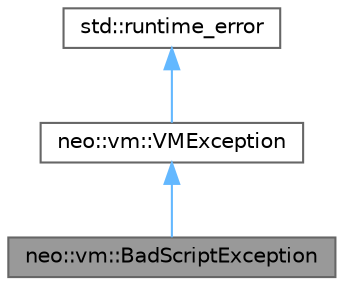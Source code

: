 digraph "neo::vm::BadScriptException"
{
 // LATEX_PDF_SIZE
  bgcolor="transparent";
  edge [fontname=Helvetica,fontsize=10,labelfontname=Helvetica,labelfontsize=10];
  node [fontname=Helvetica,fontsize=10,shape=box,height=0.2,width=0.4];
  Node1 [id="Node000001",label="neo::vm::BadScriptException",height=0.2,width=0.4,color="gray40", fillcolor="grey60", style="filled", fontcolor="black",tooltip="Exception thrown when a script is invalid."];
  Node2 -> Node1 [id="edge1_Node000001_Node000002",dir="back",color="steelblue1",style="solid",tooltip=" "];
  Node2 [id="Node000002",label="neo::vm::VMException",height=0.2,width=0.4,color="gray40", fillcolor="white", style="filled",URL="$classneo_1_1vm_1_1_v_m_exception.html",tooltip="Base class for all VM exceptions."];
  Node3 -> Node2 [id="edge2_Node000002_Node000003",dir="back",color="steelblue1",style="solid",tooltip=" "];
  Node3 [id="Node000003",label="std::runtime_error",height=0.2,width=0.4,color="gray40", fillcolor="white", style="filled",tooltip=" "];
}
